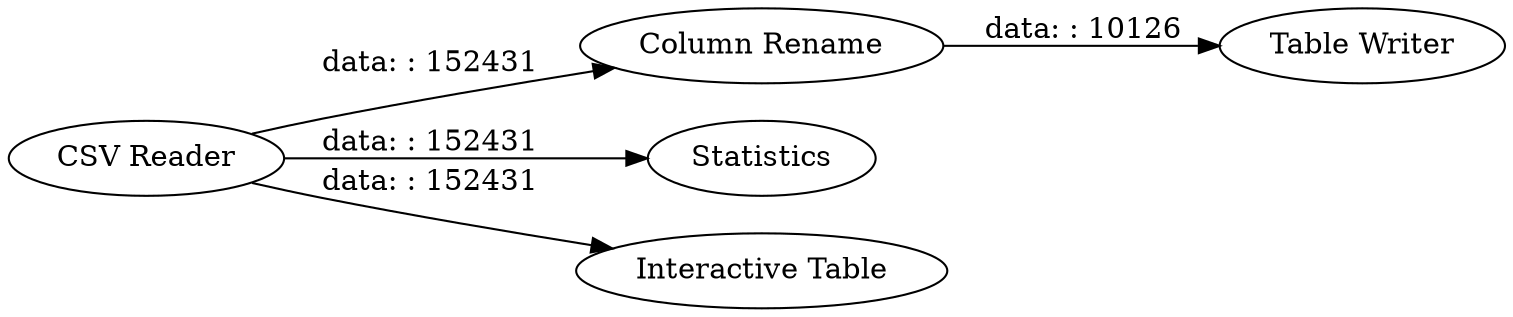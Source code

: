 digraph {
	"-8417722307031469565_4" [label="Column Rename"]
	"-8417722307031469565_6" [label=Statistics]
	"-8417722307031469565_5" [label="Table Writer"]
	"-8417722307031469565_1" [label="CSV Reader"]
	"-8417722307031469565_3" [label="Interactive Table"]
	"-8417722307031469565_1" -> "-8417722307031469565_3" [label="data: : 152431"]
	"-8417722307031469565_4" -> "-8417722307031469565_5" [label="data: : 10126"]
	"-8417722307031469565_1" -> "-8417722307031469565_6" [label="data: : 152431"]
	"-8417722307031469565_1" -> "-8417722307031469565_4" [label="data: : 152431"]
	rankdir=LR
}
